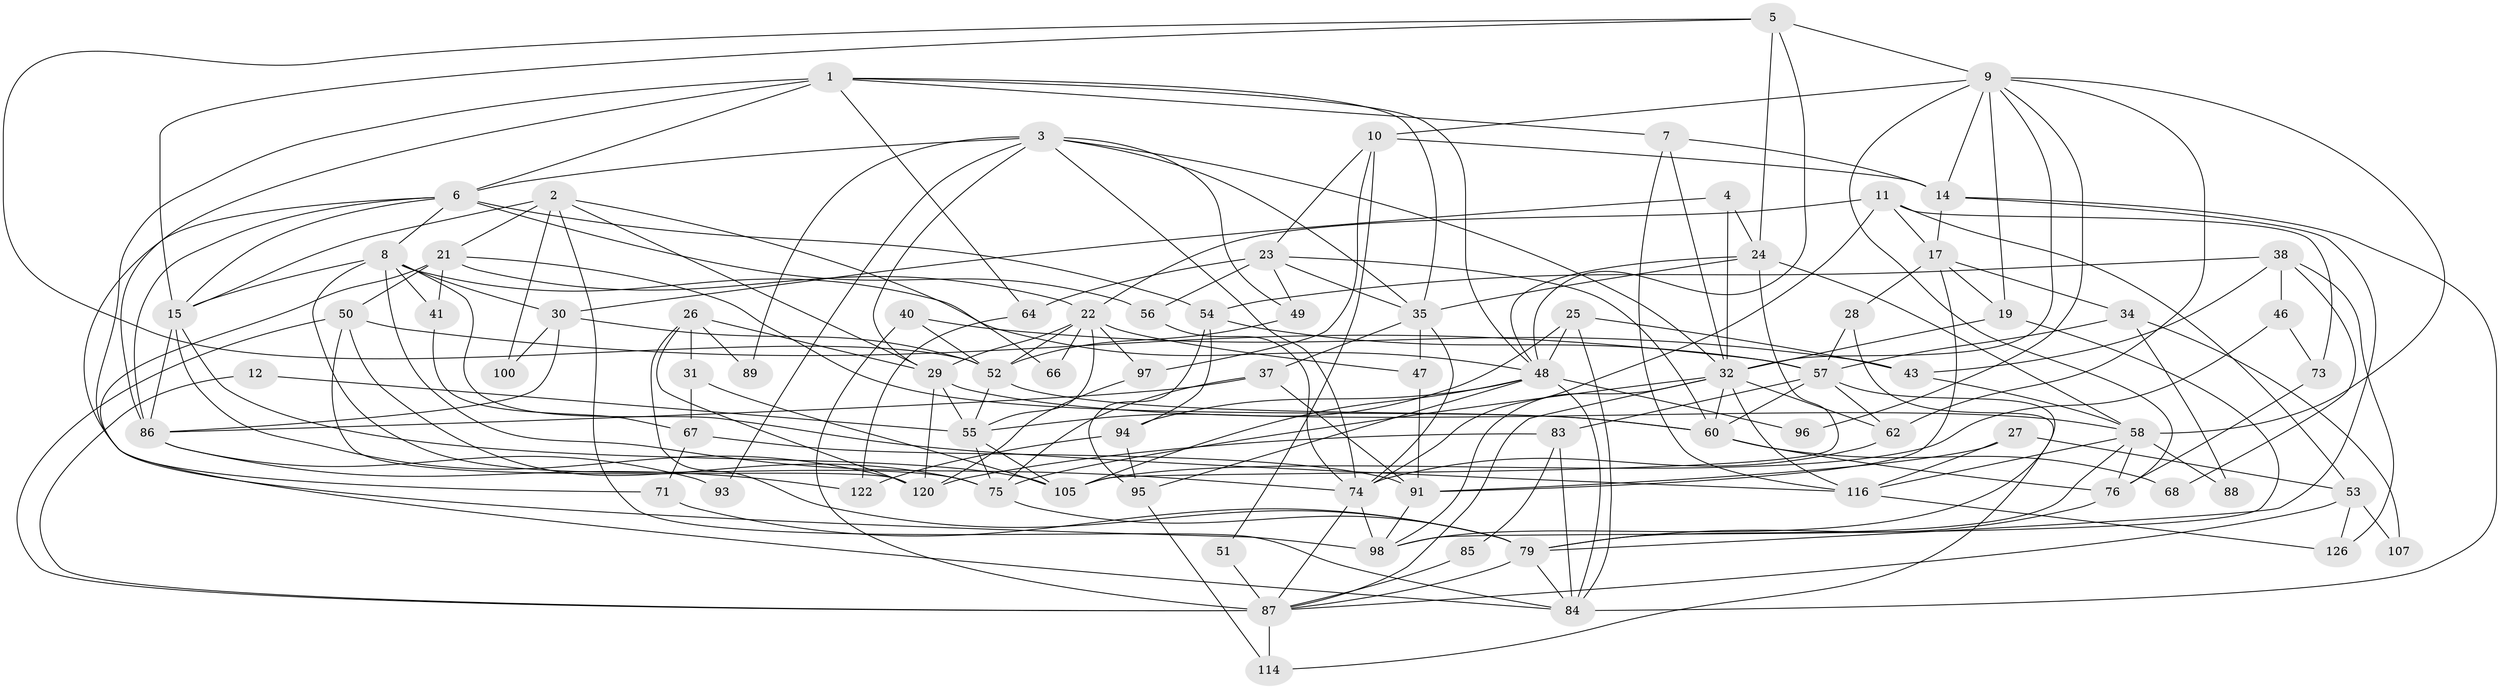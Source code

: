 // original degree distribution, {6: 0.12598425196850394, 5: 0.15748031496062992, 4: 0.25984251968503935, 3: 0.25984251968503935, 2: 0.14960629921259844, 7: 0.03937007874015748, 8: 0.007874015748031496}
// Generated by graph-tools (version 1.1) at 2025/41/03/06/25 10:41:56]
// undirected, 82 vertices, 203 edges
graph export_dot {
graph [start="1"]
  node [color=gray90,style=filled];
  1 [super="+18"];
  2 [super="+72"];
  3 [super="+13"];
  4;
  5 [super="+36"];
  6 [super="+81"];
  7 [super="+124"];
  8 [super="+39"];
  9 [super="+63"];
  10 [super="+20"];
  11 [super="+16"];
  12;
  14 [super="+44"];
  15 [super="+125"];
  17 [super="+61"];
  19;
  21 [super="+82"];
  22 [super="+59"];
  23 [super="+113"];
  24 [super="+101"];
  25;
  26 [super="+33"];
  27;
  28;
  29 [super="+42"];
  30;
  31;
  32 [super="+78"];
  34 [super="+108"];
  35 [super="+104"];
  37 [super="+69"];
  38 [super="+70"];
  40 [super="+77"];
  41 [super="+45"];
  43;
  46;
  47;
  48 [super="+99"];
  49;
  50 [super="+110"];
  51;
  52 [super="+80"];
  53;
  54 [super="+117"];
  55 [super="+115"];
  56 [super="+111"];
  57 [super="+65"];
  58 [super="+121"];
  60 [super="+92"];
  62 [super="+119"];
  64;
  66;
  67;
  68;
  71;
  73;
  74 [super="+118"];
  75;
  76 [super="+106"];
  79 [super="+90"];
  83;
  84 [super="+112"];
  85;
  86 [super="+102"];
  87 [super="+103"];
  88;
  89;
  91;
  93;
  94 [super="+127"];
  95;
  96;
  97;
  98 [super="+109"];
  100;
  105;
  107;
  114;
  116 [super="+123"];
  120;
  122;
  126;
  1 -- 35;
  1 -- 6;
  1 -- 7;
  1 -- 64;
  1 -- 71;
  1 -- 48;
  1 -- 86;
  2 -- 100;
  2 -- 15;
  2 -- 29;
  2 -- 66;
  2 -- 84;
  2 -- 21;
  3 -- 49;
  3 -- 29;
  3 -- 74;
  3 -- 32;
  3 -- 35;
  3 -- 89;
  3 -- 93;
  3 -- 6;
  4 -- 30;
  4 -- 24;
  4 -- 32;
  5 -- 48;
  5 -- 52;
  5 -- 9;
  5 -- 24;
  5 -- 15;
  6 -- 15;
  6 -- 56;
  6 -- 98;
  6 -- 54;
  6 -- 8;
  6 -- 86;
  7 -- 116;
  7 -- 14;
  7 -- 32;
  8 -- 41;
  8 -- 30;
  8 -- 48;
  8 -- 116;
  8 -- 74;
  8 -- 75;
  8 -- 15;
  9 -- 32;
  9 -- 96;
  9 -- 19;
  9 -- 58;
  9 -- 62;
  9 -- 10;
  9 -- 14;
  9 -- 76;
  10 -- 97;
  10 -- 51;
  10 -- 14;
  10 -- 23;
  11 -- 74 [weight=2];
  11 -- 53;
  11 -- 22;
  11 -- 73;
  11 -- 17;
  12 -- 87;
  12 -- 55;
  14 -- 17;
  14 -- 84;
  14 -- 79;
  15 -- 105;
  15 -- 120;
  15 -- 86;
  17 -- 91;
  17 -- 19;
  17 -- 34;
  17 -- 28;
  19 -- 98;
  19 -- 32;
  21 -- 22;
  21 -- 60;
  21 -- 41 [weight=2];
  21 -- 50;
  21 -- 84;
  22 -- 66;
  22 -- 29;
  22 -- 97;
  22 -- 47;
  22 -- 55;
  22 -- 52;
  23 -- 49 [weight=2];
  23 -- 56;
  23 -- 64;
  23 -- 60;
  23 -- 35;
  24 -- 105;
  24 -- 35;
  24 -- 48;
  24 -- 58;
  25 -- 48;
  25 -- 84;
  25 -- 43;
  25 -- 55;
  26 -- 79;
  26 -- 31;
  26 -- 29;
  26 -- 120;
  26 -- 89;
  27 -- 53;
  27 -- 91;
  27 -- 116;
  28 -- 57;
  28 -- 98;
  29 -- 55;
  29 -- 120;
  29 -- 58;
  30 -- 52;
  30 -- 100;
  30 -- 86;
  31 -- 67;
  31 -- 105;
  32 -- 75;
  32 -- 87;
  32 -- 60;
  32 -- 98;
  32 -- 116;
  32 -- 62;
  34 -- 88;
  34 -- 57;
  34 -- 107;
  35 -- 37;
  35 -- 47 [weight=2];
  35 -- 74;
  37 -- 91;
  37 -- 75;
  37 -- 86;
  38 -- 126;
  38 -- 68;
  38 -- 54;
  38 -- 46;
  38 -- 43;
  40 -- 52;
  40 -- 87;
  40 -- 43;
  41 -- 67;
  43 -- 58;
  46 -- 105;
  46 -- 73;
  47 -- 91;
  48 -- 105;
  48 -- 96;
  48 -- 94;
  48 -- 95;
  48 -- 84;
  49 -- 52;
  50 -- 120;
  50 -- 87;
  50 -- 57;
  50 -- 75;
  51 -- 87;
  52 -- 60;
  52 -- 55;
  53 -- 87;
  53 -- 107;
  53 -- 126;
  54 -- 95;
  54 -- 57;
  54 -- 94;
  55 -- 105;
  55 -- 75;
  56 -- 74;
  57 -- 60;
  57 -- 114;
  57 -- 83;
  57 -- 62;
  58 -- 116;
  58 -- 88 [weight=2];
  58 -- 76;
  58 -- 79;
  60 -- 76;
  60 -- 68;
  62 -- 74;
  64 -- 122;
  67 -- 91;
  67 -- 71;
  71 -- 79;
  73 -- 76;
  74 -- 98;
  74 -- 87;
  75 -- 79;
  76 -- 79;
  79 -- 87;
  79 -- 84;
  83 -- 120;
  83 -- 84;
  83 -- 85;
  85 -- 87;
  86 -- 93;
  86 -- 122;
  87 -- 114;
  91 -- 98;
  94 -- 95;
  94 -- 122;
  95 -- 114;
  97 -- 120;
  116 -- 126;
}
